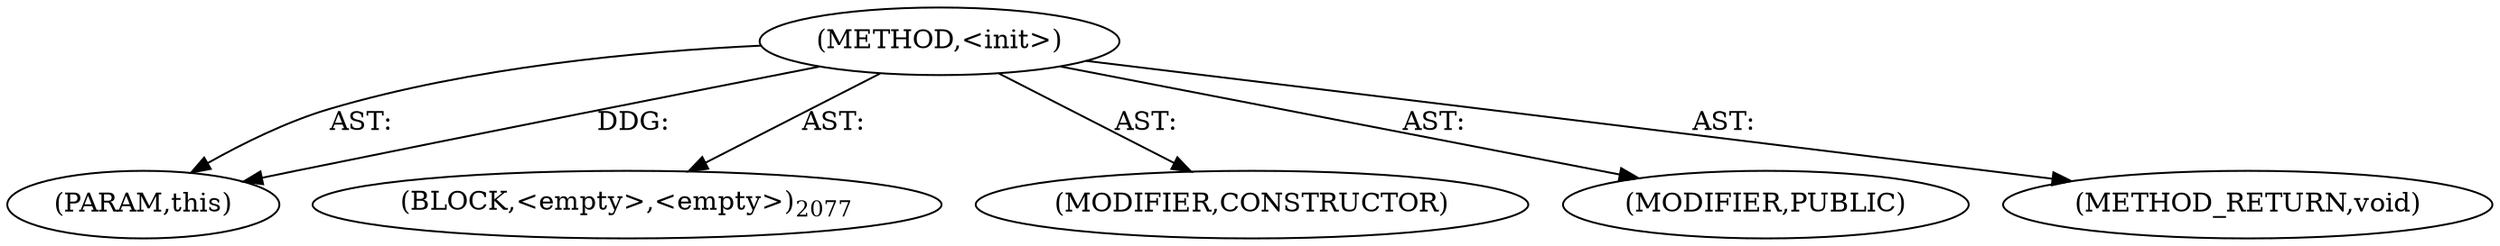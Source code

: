 digraph "&lt;init&gt;" {  
"111669149771" [label = <(METHOD,&lt;init&gt;)> ]
"115964117157" [label = <(PARAM,this)> ]
"25769804184" [label = <(BLOCK,&lt;empty&gt;,&lt;empty&gt;)<SUB>2077</SUB>> ]
"133143986393" [label = <(MODIFIER,CONSTRUCTOR)> ]
"133143986394" [label = <(MODIFIER,PUBLIC)> ]
"128849018955" [label = <(METHOD_RETURN,void)> ]
  "111669149771" -> "115964117157"  [ label = "AST: "] 
  "111669149771" -> "25769804184"  [ label = "AST: "] 
  "111669149771" -> "133143986393"  [ label = "AST: "] 
  "111669149771" -> "133143986394"  [ label = "AST: "] 
  "111669149771" -> "128849018955"  [ label = "AST: "] 
  "111669149771" -> "115964117157"  [ label = "DDG: "] 
}
